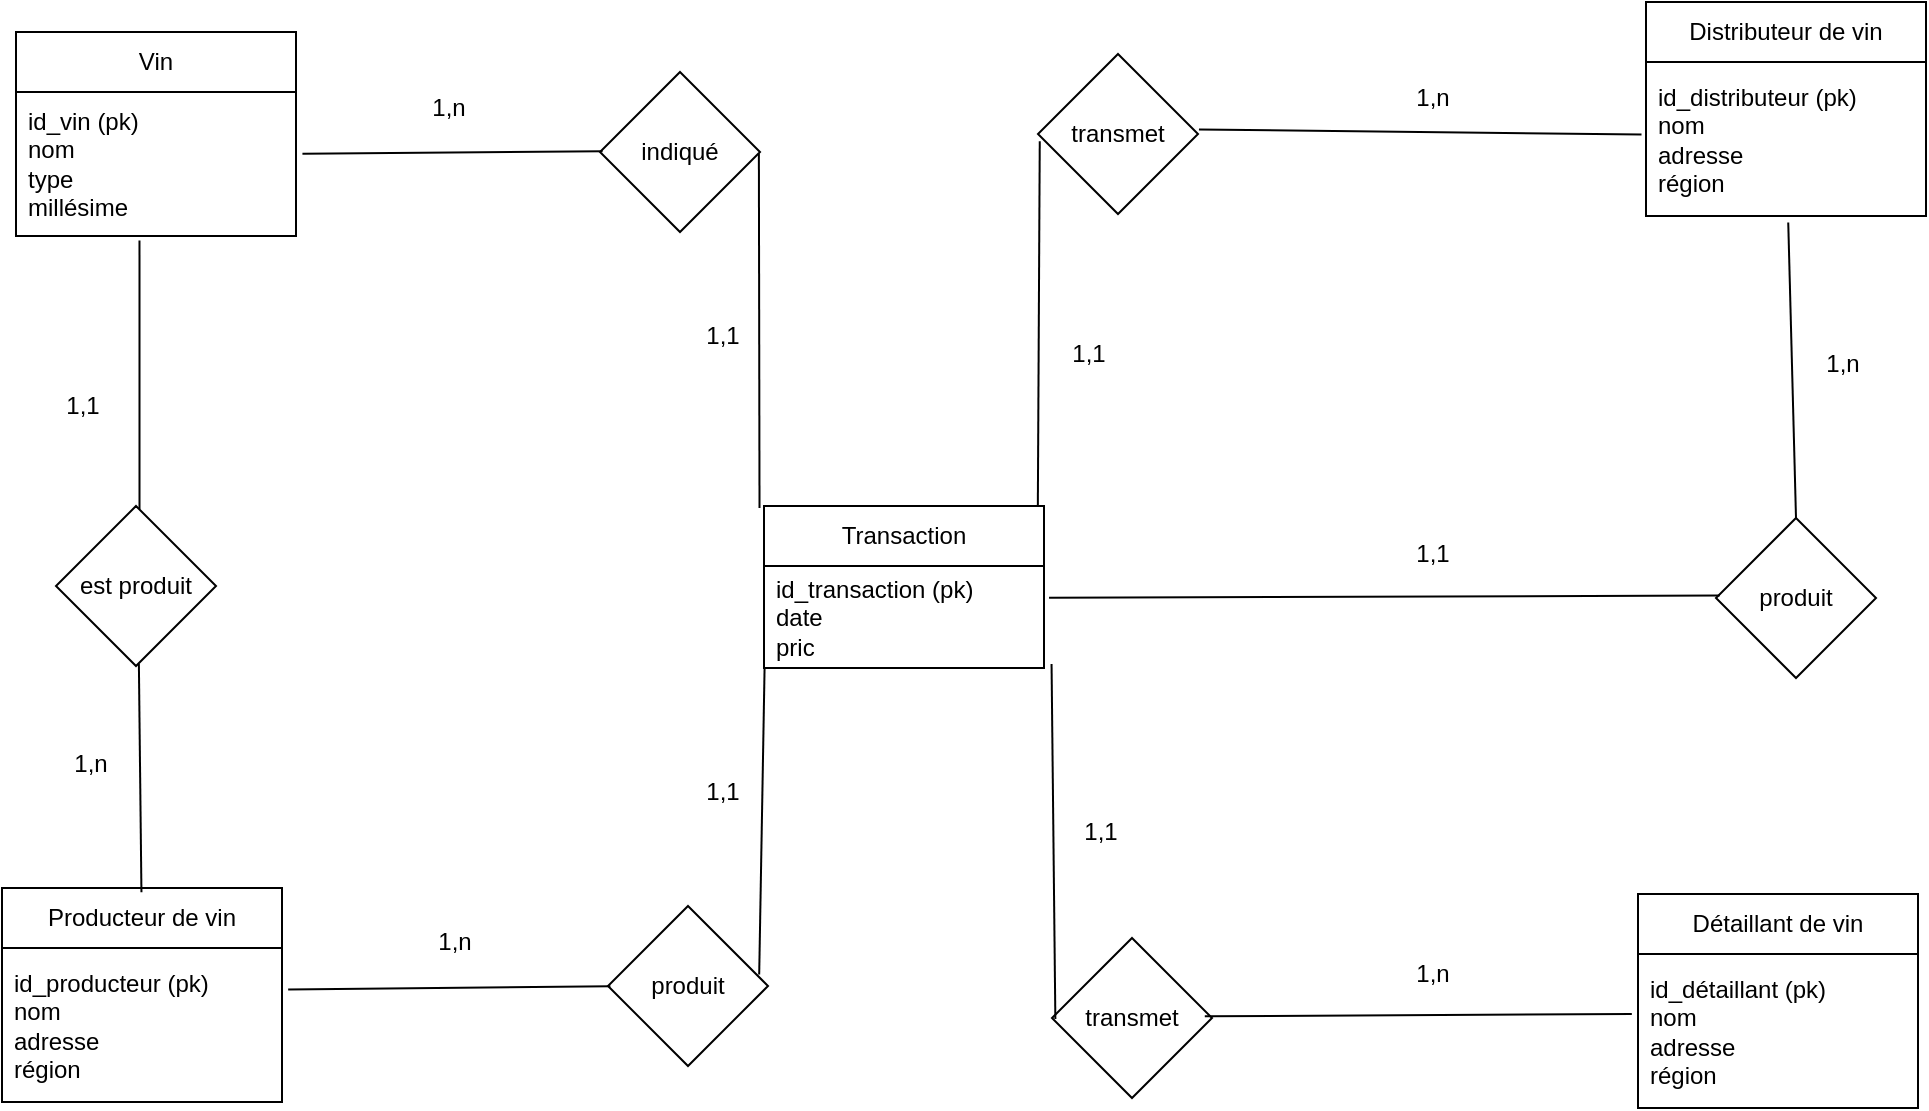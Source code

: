 <mxfile>
    <diagram id="VmqzoXUgxyK-na9UhLVE" name="Page-1">
        <mxGraphModel dx="1327" dy="822" grid="0" gridSize="10" guides="0" tooltips="0" connect="0" arrows="0" fold="1" page="0" pageScale="1" pageWidth="850" pageHeight="1100" math="0" shadow="0">
            <root>
                <mxCell id="0"/>
                <mxCell id="1" parent="0"/>
                <mxCell id="2" value="Producteur de vin" style="swimlane;fontStyle=0;childLayout=stackLayout;horizontal=1;startSize=30;horizontalStack=0;resizeParent=1;resizeParentMax=0;resizeLast=0;collapsible=1;marginBottom=0;whiteSpace=wrap;html=1;" vertex="1" parent="1">
                    <mxGeometry x="226" y="539" width="140" height="107" as="geometry"/>
                </mxCell>
                <mxCell id="3" value="id_producteur (pk)&lt;br&gt;nom&lt;br&gt;adresse&amp;nbsp;&lt;br&gt;région" style="text;strokeColor=none;fillColor=none;align=left;verticalAlign=middle;spacingLeft=4;spacingRight=4;overflow=hidden;points=[[0,0.5],[1,0.5]];portConstraint=eastwest;rotatable=0;whiteSpace=wrap;html=1;" vertex="1" parent="2">
                    <mxGeometry y="30" width="140" height="77" as="geometry"/>
                </mxCell>
                <mxCell id="6" value="Distributeur de vin" style="swimlane;fontStyle=0;childLayout=stackLayout;horizontal=1;startSize=30;horizontalStack=0;resizeParent=1;resizeParentMax=0;resizeLast=0;collapsible=1;marginBottom=0;whiteSpace=wrap;html=1;" vertex="1" parent="1">
                    <mxGeometry x="1048" y="96" width="140" height="107" as="geometry"/>
                </mxCell>
                <mxCell id="7" value="id_distributeur (pk)&lt;br&gt;nom&lt;br&gt;adresse&amp;nbsp;&lt;br&gt;région" style="text;strokeColor=none;fillColor=none;align=left;verticalAlign=middle;spacingLeft=4;spacingRight=4;overflow=hidden;points=[[0,0.5],[1,0.5]];portConstraint=eastwest;rotatable=0;whiteSpace=wrap;html=1;" vertex="1" parent="6">
                    <mxGeometry y="30" width="140" height="77" as="geometry"/>
                </mxCell>
                <mxCell id="8" value="Détaillant de vin" style="swimlane;fontStyle=0;childLayout=stackLayout;horizontal=1;startSize=30;horizontalStack=0;resizeParent=1;resizeParentMax=0;resizeLast=0;collapsible=1;marginBottom=0;whiteSpace=wrap;html=1;" vertex="1" parent="1">
                    <mxGeometry x="1044" y="542" width="140" height="107" as="geometry"/>
                </mxCell>
                <mxCell id="9" value="id_détaillant (pk)&lt;br&gt;nom&lt;br&gt;adresse&amp;nbsp;&lt;br&gt;région" style="text;strokeColor=none;fillColor=none;align=left;verticalAlign=middle;spacingLeft=4;spacingRight=4;overflow=hidden;points=[[0,0.5],[1,0.5]];portConstraint=eastwest;rotatable=0;whiteSpace=wrap;html=1;" vertex="1" parent="8">
                    <mxGeometry y="30" width="140" height="77" as="geometry"/>
                </mxCell>
                <mxCell id="10" value="Transaction" style="swimlane;fontStyle=0;childLayout=stackLayout;horizontal=1;startSize=30;horizontalStack=0;resizeParent=1;resizeParentMax=0;resizeLast=0;collapsible=1;marginBottom=0;whiteSpace=wrap;html=1;" vertex="1" parent="1">
                    <mxGeometry x="607" y="348" width="140" height="81" as="geometry"/>
                </mxCell>
                <mxCell id="11" value="id_transaction (pk)&lt;br&gt;date&lt;br&gt;pric" style="text;strokeColor=none;fillColor=none;align=left;verticalAlign=middle;spacingLeft=4;spacingRight=4;overflow=hidden;points=[[0,0.5],[1,0.5]];portConstraint=eastwest;rotatable=0;whiteSpace=wrap;html=1;" vertex="1" parent="10">
                    <mxGeometry y="30" width="140" height="51" as="geometry"/>
                </mxCell>
                <mxCell id="13" value="Vin" style="swimlane;fontStyle=0;childLayout=stackLayout;horizontal=1;startSize=30;horizontalStack=0;resizeParent=1;resizeParentMax=0;resizeLast=0;collapsible=1;marginBottom=0;whiteSpace=wrap;html=1;" vertex="1" parent="1">
                    <mxGeometry x="233" y="111" width="140" height="102" as="geometry"/>
                </mxCell>
                <mxCell id="14" value="id_vin (pk)&lt;br&gt;nom&amp;nbsp;&lt;br&gt;type&lt;br&gt;millésime" style="text;strokeColor=none;fillColor=none;align=left;verticalAlign=middle;spacingLeft=4;spacingRight=4;overflow=hidden;points=[[0,0.5],[1,0.5]];portConstraint=eastwest;rotatable=0;whiteSpace=wrap;html=1;" vertex="1" parent="13">
                    <mxGeometry y="30" width="140" height="72" as="geometry"/>
                </mxCell>
                <mxCell id="15" value="est produit" style="rhombus;whiteSpace=wrap;html=1;" vertex="1" parent="1">
                    <mxGeometry x="253" y="348" width="80" height="80" as="geometry"/>
                </mxCell>
                <mxCell id="16" value="produit" style="rhombus;whiteSpace=wrap;html=1;" vertex="1" parent="1">
                    <mxGeometry x="529" y="548" width="80" height="80" as="geometry"/>
                </mxCell>
                <mxCell id="17" value="transmet" style="rhombus;whiteSpace=wrap;html=1;" vertex="1" parent="1">
                    <mxGeometry x="744" y="122" width="80" height="80" as="geometry"/>
                </mxCell>
                <mxCell id="18" value="transmet" style="rhombus;whiteSpace=wrap;html=1;" vertex="1" parent="1">
                    <mxGeometry x="751" y="564" width="80" height="80" as="geometry"/>
                </mxCell>
                <mxCell id="26" value="" style="endArrow=none;html=1;entryX=0.522;entryY=0.019;entryDx=0;entryDy=0;entryPerimeter=0;exitX=0.441;exitY=1.031;exitDx=0;exitDy=0;exitPerimeter=0;" edge="1" parent="1" source="14" target="15">
                    <mxGeometry width="50" height="50" relative="1" as="geometry">
                        <mxPoint x="-64" y="384" as="sourcePoint"/>
                        <mxPoint x="-16" y="338" as="targetPoint"/>
                    </mxGeometry>
                </mxCell>
                <mxCell id="27" value="" style="endArrow=none;html=1;entryX=0.498;entryY=0.02;entryDx=0;entryDy=0;entryPerimeter=0;exitX=0.518;exitY=0.986;exitDx=0;exitDy=0;exitPerimeter=0;" edge="1" parent="1" source="15" target="2">
                    <mxGeometry width="50" height="50" relative="1" as="geometry">
                        <mxPoint x="122" y="383.48" as="sourcePoint"/>
                        <mxPoint x="230.24" y="383.0" as="targetPoint"/>
                    </mxGeometry>
                </mxCell>
                <mxCell id="28" value="" style="endArrow=none;html=1;entryX=0.015;entryY=0.502;entryDx=0;entryDy=0;entryPerimeter=0;exitX=1.022;exitY=0.27;exitDx=0;exitDy=0;exitPerimeter=0;" edge="1" parent="1" source="3" target="16">
                    <mxGeometry width="50" height="50" relative="1" as="geometry">
                        <mxPoint x="371" y="379.48" as="sourcePoint"/>
                        <mxPoint x="479.24" y="379.0" as="targetPoint"/>
                    </mxGeometry>
                </mxCell>
                <mxCell id="29" value="" style="endArrow=none;html=1;exitX=0.945;exitY=0.428;exitDx=0;exitDy=0;exitPerimeter=0;entryX=0.002;entryY=1.006;entryDx=0;entryDy=0;entryPerimeter=0;" edge="1" parent="1" source="16" target="11">
                    <mxGeometry width="50" height="50" relative="1" as="geometry">
                        <mxPoint x="564" y="504.48" as="sourcePoint"/>
                        <mxPoint x="639" y="450" as="targetPoint"/>
                    </mxGeometry>
                </mxCell>
                <mxCell id="30" value="" style="endArrow=none;html=1;entryX=0.011;entryY=0.545;entryDx=0;entryDy=0;entryPerimeter=0;exitX=0.978;exitY=-0.002;exitDx=0;exitDy=0;exitPerimeter=0;" edge="1" parent="1" source="10" target="17">
                    <mxGeometry width="50" height="50" relative="1" as="geometry">
                        <mxPoint x="804" y="311.48" as="sourcePoint"/>
                        <mxPoint x="912.24" y="311.0" as="targetPoint"/>
                    </mxGeometry>
                </mxCell>
                <mxCell id="31" value="" style="endArrow=none;html=1;entryX=-0.016;entryY=0.471;entryDx=0;entryDy=0;entryPerimeter=0;exitX=1.006;exitY=0.472;exitDx=0;exitDy=0;exitPerimeter=0;" edge="1" parent="1" source="17" target="7">
                    <mxGeometry width="50" height="50" relative="1" as="geometry">
                        <mxPoint x="951" y="244.48" as="sourcePoint"/>
                        <mxPoint x="1059.24" y="244.0" as="targetPoint"/>
                    </mxGeometry>
                </mxCell>
                <mxCell id="32" value="" style="endArrow=none;html=1;entryX=0.021;entryY=0.506;entryDx=0;entryDy=0;entryPerimeter=0;exitX=1.027;exitY=0.96;exitDx=0;exitDy=0;exitPerimeter=0;" edge="1" parent="1" source="11" target="18">
                    <mxGeometry width="50" height="50" relative="1" as="geometry">
                        <mxPoint x="806" y="450.48" as="sourcePoint"/>
                        <mxPoint x="914.24" y="450.0" as="targetPoint"/>
                    </mxGeometry>
                </mxCell>
                <mxCell id="33" value="" style="endArrow=none;html=1;entryX=-0.022;entryY=0.39;entryDx=0;entryDy=0;entryPerimeter=0;exitX=0.955;exitY=0.489;exitDx=0;exitDy=0;exitPerimeter=0;" edge="1" parent="1" source="18" target="9">
                    <mxGeometry width="50" height="50" relative="1" as="geometry">
                        <mxPoint x="888" y="625" as="sourcePoint"/>
                        <mxPoint x="1065.24" y="526.0" as="targetPoint"/>
                    </mxGeometry>
                </mxCell>
                <mxCell id="38" value="produit" style="rhombus;whiteSpace=wrap;html=1;" vertex="1" parent="1">
                    <mxGeometry x="1083" y="354" width="80" height="80" as="geometry"/>
                </mxCell>
                <mxCell id="40" value="" style="endArrow=none;html=1;entryX=0.508;entryY=1.042;entryDx=0;entryDy=0;entryPerimeter=0;exitX=0.5;exitY=0;exitDx=0;exitDy=0;exitPerimeter=0;" edge="1" parent="1" source="38" target="7">
                    <mxGeometry width="50" height="50" relative="1" as="geometry">
                        <mxPoint x="1032" y="230" as="sourcePoint"/>
                        <mxPoint x="1199.28" y="226.507" as="targetPoint"/>
                    </mxGeometry>
                </mxCell>
                <mxCell id="41" value="" style="endArrow=none;html=1;entryX=1.018;entryY=0.312;entryDx=0;entryDy=0;entryPerimeter=0;exitX=0.023;exitY=0.484;exitDx=0;exitDy=0;exitPerimeter=0;" edge="1" parent="1" source="38" target="11">
                    <mxGeometry width="50" height="50" relative="1" as="geometry">
                        <mxPoint x="907" y="293" as="sourcePoint"/>
                        <mxPoint x="1074.28" y="289.507" as="targetPoint"/>
                    </mxGeometry>
                </mxCell>
                <mxCell id="46" value="1,1" style="text;html=1;align=center;verticalAlign=middle;resizable=0;points=[];autosize=1;strokeColor=none;fillColor=none;" vertex="1" parent="1">
                    <mxGeometry x="248" y="285" width="35" height="26" as="geometry"/>
                </mxCell>
                <mxCell id="49" value="1,n" style="text;html=1;align=center;verticalAlign=middle;resizable=0;points=[];autosize=1;strokeColor=none;fillColor=none;" vertex="1" parent="1">
                    <mxGeometry x="252" y="464" width="35" height="26" as="geometry"/>
                </mxCell>
                <mxCell id="51" value="1,n" style="text;html=1;align=center;verticalAlign=middle;resizable=0;points=[];autosize=1;strokeColor=none;fillColor=none;" vertex="1" parent="1">
                    <mxGeometry x="434" y="553" width="35" height="26" as="geometry"/>
                </mxCell>
                <mxCell id="52" value="1,1" style="text;html=1;align=center;verticalAlign=middle;resizable=0;points=[];autosize=1;strokeColor=none;fillColor=none;" vertex="1" parent="1">
                    <mxGeometry x="568" y="478" width="35" height="26" as="geometry"/>
                </mxCell>
                <mxCell id="53" value="1,1" style="text;html=1;align=center;verticalAlign=middle;resizable=0;points=[];autosize=1;strokeColor=none;fillColor=none;" vertex="1" parent="1">
                    <mxGeometry x="751" y="259" width="35" height="26" as="geometry"/>
                </mxCell>
                <mxCell id="54" value="1,n" style="text;html=1;align=center;verticalAlign=middle;resizable=0;points=[];autosize=1;strokeColor=none;fillColor=none;" vertex="1" parent="1">
                    <mxGeometry x="923" y="131" width="35" height="26" as="geometry"/>
                </mxCell>
                <mxCell id="55" value="1,n" style="text;html=1;align=center;verticalAlign=middle;resizable=0;points=[];autosize=1;strokeColor=none;fillColor=none;" vertex="1" parent="1">
                    <mxGeometry x="1128" y="264" width="35" height="26" as="geometry"/>
                </mxCell>
                <mxCell id="56" value="1,1" style="text;html=1;align=center;verticalAlign=middle;resizable=0;points=[];autosize=1;strokeColor=none;fillColor=none;" vertex="1" parent="1">
                    <mxGeometry x="923" y="359" width="35" height="26" as="geometry"/>
                </mxCell>
                <mxCell id="57" value="1,1" style="text;html=1;align=center;verticalAlign=middle;resizable=0;points=[];autosize=1;strokeColor=none;fillColor=none;" vertex="1" parent="1">
                    <mxGeometry x="757" y="498" width="35" height="26" as="geometry"/>
                </mxCell>
                <mxCell id="58" value="1,n" style="text;html=1;align=center;verticalAlign=middle;resizable=0;points=[];autosize=1;strokeColor=none;fillColor=none;" vertex="1" parent="1">
                    <mxGeometry x="923" y="569" width="35" height="26" as="geometry"/>
                </mxCell>
                <mxCell id="59" value="indiqué" style="rhombus;whiteSpace=wrap;html=1;" vertex="1" parent="1">
                    <mxGeometry x="525" y="131" width="80" height="80" as="geometry"/>
                </mxCell>
                <mxCell id="60" value="" style="endArrow=none;html=1;entryX=0.016;entryY=0.495;entryDx=0;entryDy=0;entryPerimeter=0;exitX=1.023;exitY=0.429;exitDx=0;exitDy=0;exitPerimeter=0;" edge="1" parent="1" source="14" target="59">
                    <mxGeometry width="50" height="50" relative="1" as="geometry">
                        <mxPoint x="373" y="166.48" as="sourcePoint"/>
                        <mxPoint x="481.24" y="166.0" as="targetPoint"/>
                    </mxGeometry>
                </mxCell>
                <mxCell id="61" value="" style="endArrow=none;html=1;entryX=-0.016;entryY=0.012;entryDx=0;entryDy=0;entryPerimeter=0;exitX=0.993;exitY=0.509;exitDx=0;exitDy=0;exitPerimeter=0;" edge="1" parent="1" source="59" target="10">
                    <mxGeometry width="50" height="50" relative="1" as="geometry">
                        <mxPoint x="555" y="232.48" as="sourcePoint"/>
                        <mxPoint x="663.24" y="232.0" as="targetPoint"/>
                    </mxGeometry>
                </mxCell>
                <mxCell id="62" value="1,n" style="text;html=1;align=center;verticalAlign=middle;resizable=0;points=[];autosize=1;strokeColor=none;fillColor=none;" vertex="1" parent="1">
                    <mxGeometry x="431" y="136" width="35" height="26" as="geometry"/>
                </mxCell>
                <mxCell id="63" value="1,1" style="text;html=1;align=center;verticalAlign=middle;resizable=0;points=[];autosize=1;strokeColor=none;fillColor=none;" vertex="1" parent="1">
                    <mxGeometry x="568" y="250" width="35" height="26" as="geometry"/>
                </mxCell>
            </root>
        </mxGraphModel>
    </diagram>
</mxfile>